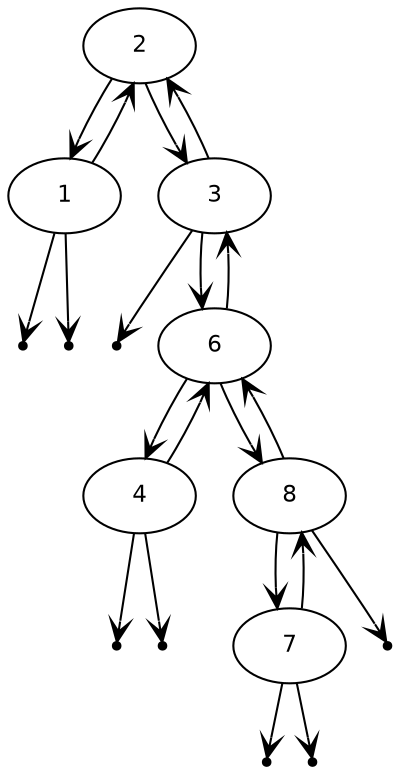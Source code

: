 digraph BST{
	node [fontsize=11 fontname="Helvetica"];
	edge [arrowhead=vee];
	2 -> 1;
	2 -> 3;
	null1 [shape=point];
	1 -> null1;
	null2 [shape=point];
	1 -> null2;
	1 -> 2;
	null3 [shape=point];
	3 -> null3;
	3 -> 6;
	3 -> 2;
	6 -> 4;
	6 -> 8;
	6 -> 3;
	null4 [shape=point];
	4 -> null4;
	null5 [shape=point];
	4 -> null5;
	4 -> 6;
	8 -> 7;
	null6 [shape=point];
	8 -> null6;
	8 -> 6;
	null7 [shape=point];
	7 -> null7;
	null8 [shape=point];
	7 -> null8;
	7 -> 8;
}